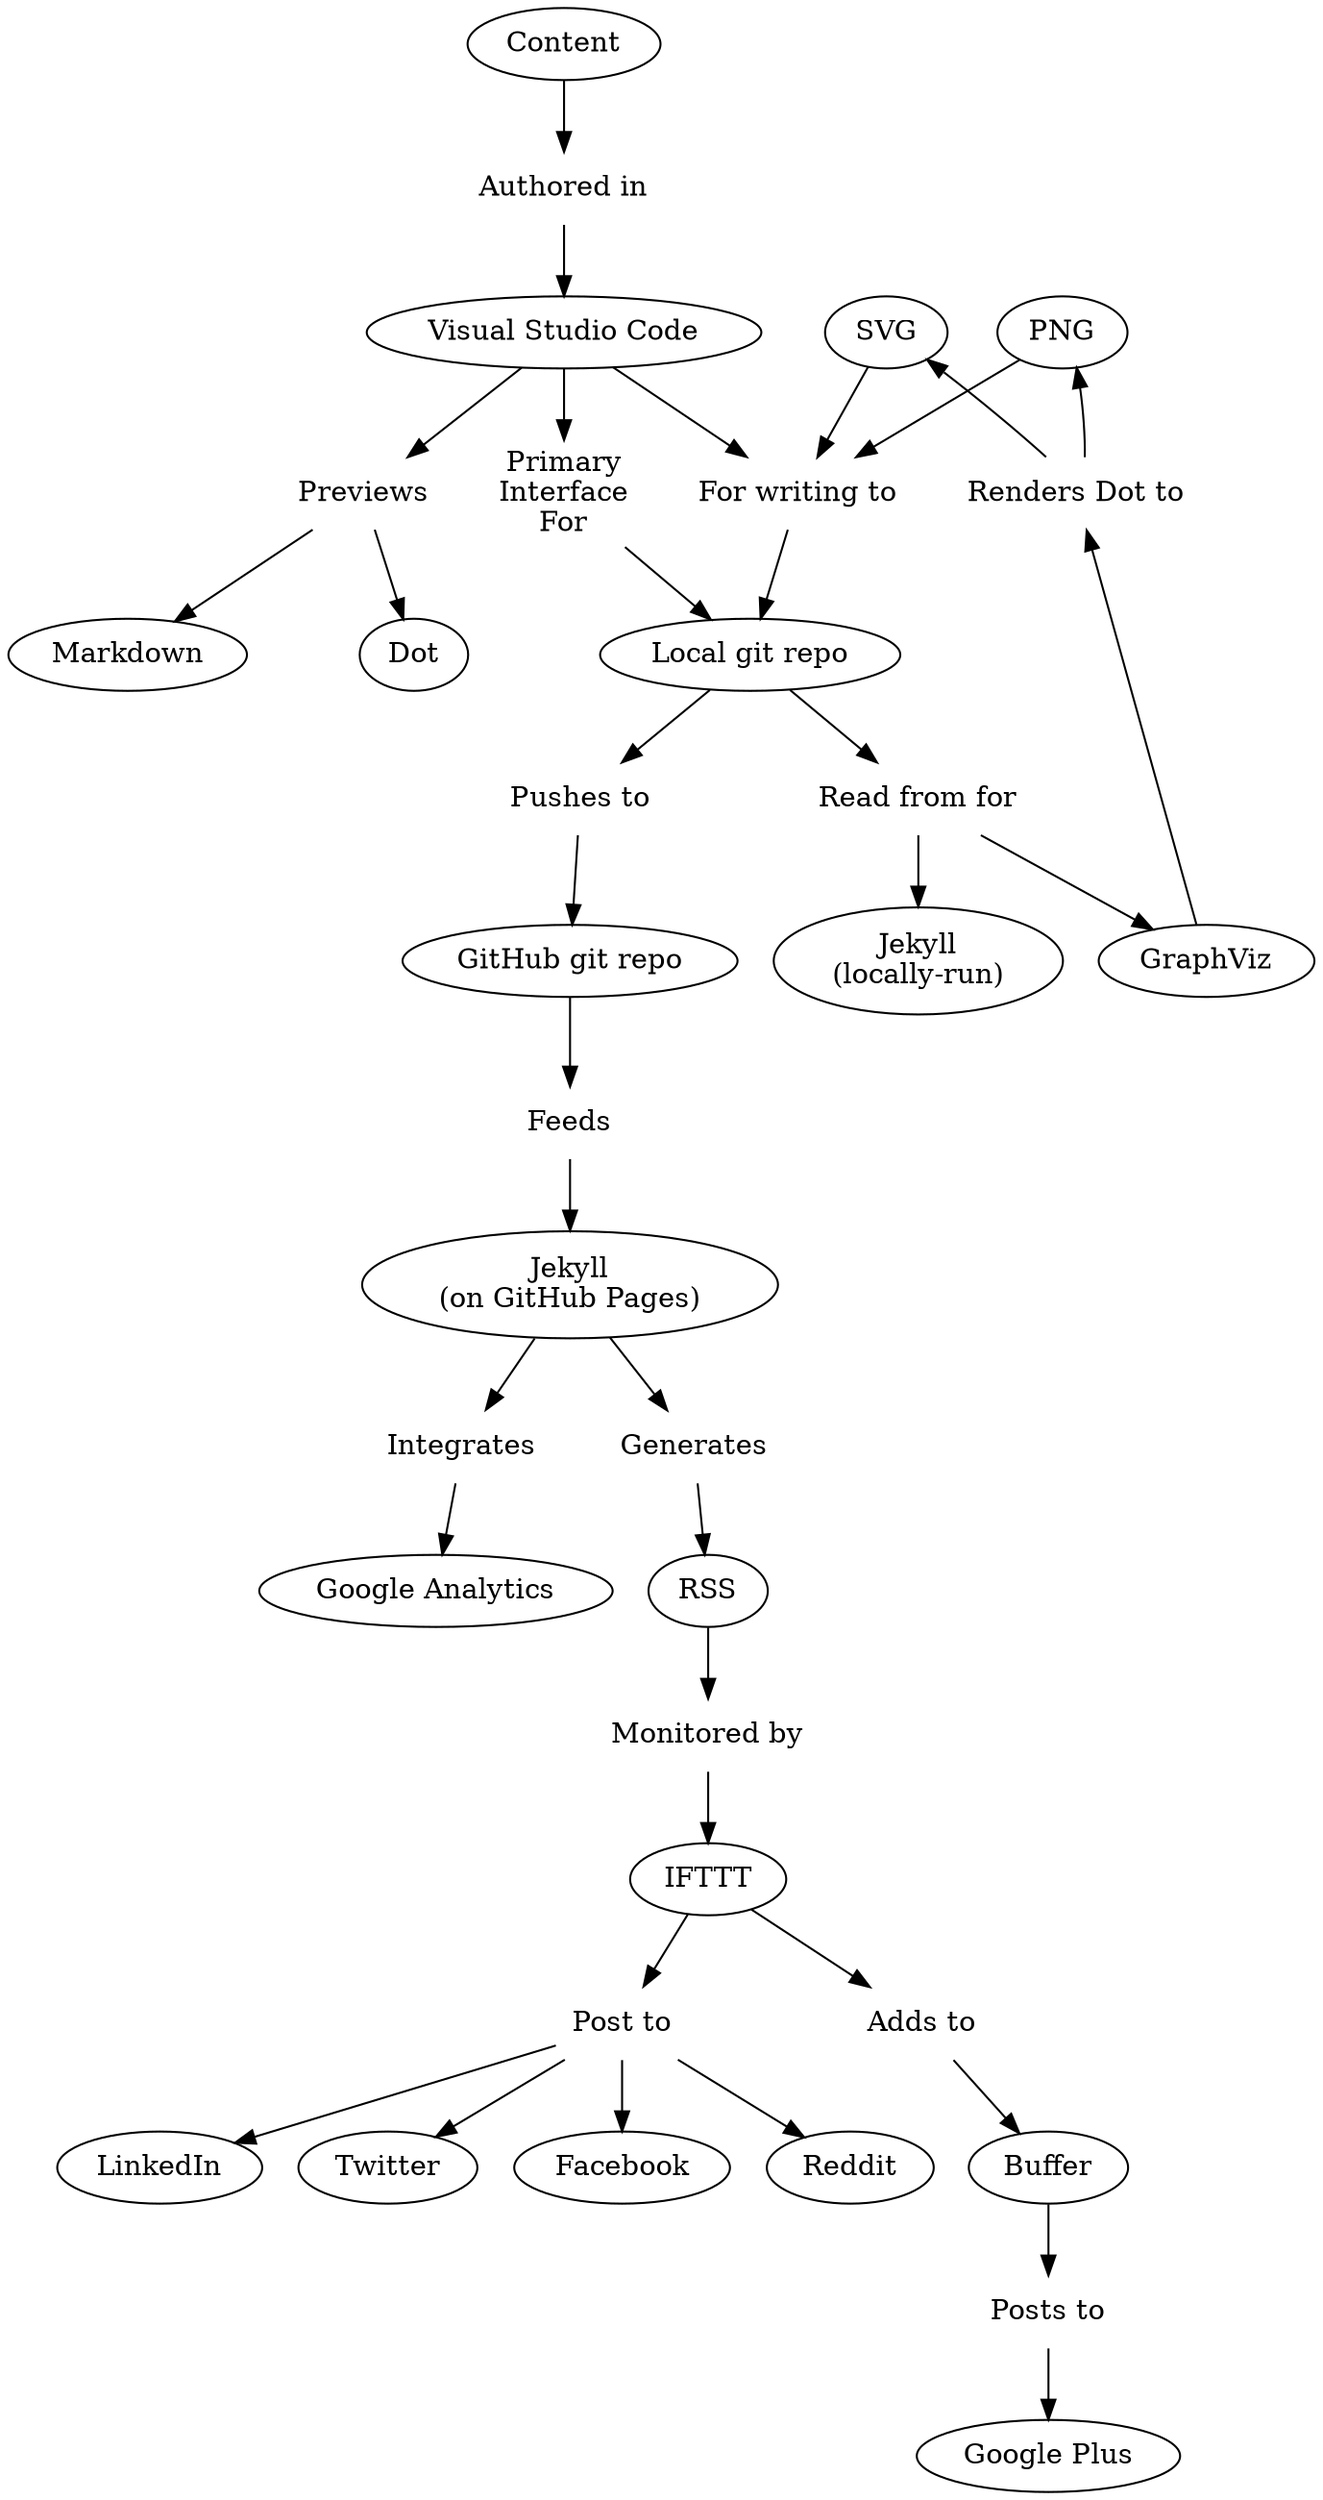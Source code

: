 digraph blog_workflow {
	graph [splines=no];
	node [label="\N"];
	content_vscode_label	 [label="Authored in",
		shape=none];
	vscode	 [label="Visual Studio Code"];
	content_vscode_label -> vscode;
	Content -> content_vscode_label;
	vscode_git_label	 [label="Primary\nInterface\nFor",
		shape=none];
	vscode -> vscode_git_label;
	vscode_preview_label	 [label=Previews,
		shape=none];
	vscode -> vscode_preview_label;
	git_write_label	 [label="For writing to",
		shape=none];
	vscode -> git_write_label;
	git_local	 [label="Local git repo"];
	vscode_git_label -> git_local;
	gv_preview	 [label=Dot];
	vscode_preview_label -> gv_preview;
	md_preview	 [label=Markdown];
	vscode_preview_label -> md_preview;
	git_write_label -> git_local;
	git_local_source_label	 [label="Read from for",
		shape=none];
	git_local -> git_local_source_label;
	git_local_github_label	 [label="Pushes to",
		shape=none];
	git_local -> git_local_github_label;
	jekyll_local	 [label="Jekyll\n(locally-run)"];
	git_local_source_label -> jekyll_local;
	gv_render	 [label=GraphViz];
	git_local_source_label -> gv_render;
	git_github	 [label="GitHub git repo"];
	git_local_github_label -> git_github;
	ga	 [label="Google Analytics"];
	jekyll_gh	 [label="Jekyll\n(on GitHub Pages)"];
	jekyll_gh_ga_label	 [label=Integrates,
		shape=none];
	jekyll_gh -> jekyll_gh_ga_label;
	jekyll_gh_RSS_label	 [label=Generates,
		shape=none];
	jekyll_gh -> jekyll_gh_RSS_label;
	jekyll_gh_ga_label -> ga;
	jekyll_gh_RSS_label -> RSS;
	gv_render_label	 [label="Renders Dot to",
		shape=none];
	gv_render -> gv_render_label	 [constraint=no];
	gv_render_label -> PNG	 [constraint=no];
	gv_render_label -> SVG	 [constraint=no];
	git_github_jekyll_label	 [label=Feeds,
		shape=none];
	git_github -> git_github_jekyll_label;
	git_github_jekyll_label -> jekyll_gh;
	PNG -> git_write_label;
	PNG -> gv_render_label	 [style=invis];
	SVG -> git_write_label;
	SVG -> gv_render_label	 [style=invis];
	RSS_IFTT_label	 [label="Monitored by",
		shape=none];
	RSS -> RSS_IFTT_label;
	RSS_IFTT_label -> IFTTT;
	IFTTT_post_label	 [label="Post to",
		shape=none];
	IFTTT -> IFTTT_post_label;
	IFTTT_buffer_label	 [label="Adds to",
		shape=none];
	IFTTT -> IFTTT_buffer_label;
	IFTTT_post_label -> Twitter;
	IFTTT_post_label -> Facebook;
	IFTTT_post_label -> Reddit;
	IFTTT_post_label -> LinkedIn;
	IFTTT_buffer_label -> Buffer;
	Buffer_posts_label	 [label="Posts to",
		shape=none];
	Buffer -> Buffer_posts_label;
	gplus	 [label="Google Plus"];
	Buffer_posts_label -> gplus;
}
